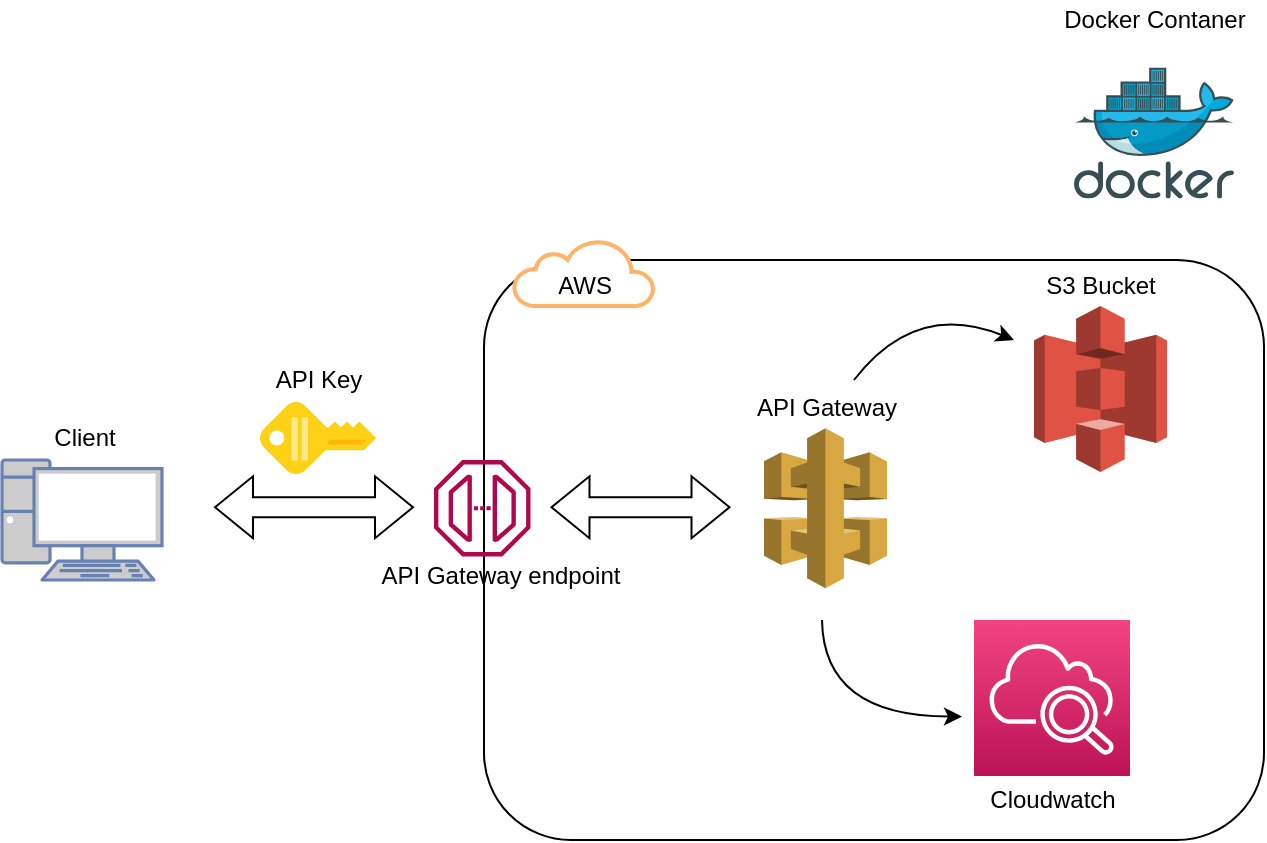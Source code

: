 <mxfile version="19.0.2" type="github">
  <diagram id="6P3FIm2r0GDA6tXvAjxY" name="Page-1">
    <mxGraphModel dx="1138" dy="510" grid="1" gridSize="10" guides="1" tooltips="1" connect="1" arrows="1" fold="1" page="1" pageScale="1" pageWidth="827" pageHeight="1169" math="0" shadow="0">
      <root>
        <mxCell id="0" />
        <mxCell id="1" parent="0" />
        <mxCell id="n9D6QChpnzas4zdLpkA4-5" value="" style="sketch=0;aspect=fixed;html=1;points=[];align=center;image;fontSize=12;image=img/lib/mscae/Docker.svg;" vertex="1" parent="1">
          <mxGeometry x="540" y="113.7" width="80" height="65.6" as="geometry" />
        </mxCell>
        <mxCell id="n9D6QChpnzas4zdLpkA4-6" value="Docker Contaner" style="text;html=1;align=center;verticalAlign=middle;resizable=0;points=[];autosize=1;strokeColor=none;fillColor=none;" vertex="1" parent="1">
          <mxGeometry x="525" y="80" width="110" height="20" as="geometry" />
        </mxCell>
        <mxCell id="n9D6QChpnzas4zdLpkA4-11" value="" style="rounded=1;whiteSpace=wrap;html=1;" vertex="1" parent="1">
          <mxGeometry x="245" y="210" width="390" height="290" as="geometry" />
        </mxCell>
        <mxCell id="n9D6QChpnzas4zdLpkA4-13" value="" style="html=1;verticalLabelPosition=bottom;align=center;labelBackgroundColor=#ffffff;verticalAlign=top;strokeWidth=2;strokeColor=#FFB366;shadow=0;dashed=0;shape=mxgraph.ios7.icons.cloud;" vertex="1" parent="1">
          <mxGeometry x="260" y="200" width="70" height="33" as="geometry" />
        </mxCell>
        <mxCell id="n9D6QChpnzas4zdLpkA4-14" value="AWS" style="text;html=1;align=center;verticalAlign=middle;resizable=0;points=[];autosize=1;strokeColor=none;fillColor=none;" vertex="1" parent="1">
          <mxGeometry x="275" y="213" width="40" height="20" as="geometry" />
        </mxCell>
        <mxCell id="n9D6QChpnzas4zdLpkA4-15" value="" style="fontColor=#0066CC;verticalAlign=top;verticalLabelPosition=bottom;labelPosition=center;align=center;html=1;outlineConnect=0;fillColor=#CCCCCC;strokeColor=#6881B3;gradientColor=none;gradientDirection=north;strokeWidth=2;shape=mxgraph.networks.pc;" vertex="1" parent="1">
          <mxGeometry x="4" y="310" width="80" height="60" as="geometry" />
        </mxCell>
        <mxCell id="n9D6QChpnzas4zdLpkA4-16" value="" style="shape=flexArrow;endArrow=classic;startArrow=classic;html=1;rounded=0;" edge="1" parent="1">
          <mxGeometry width="100" height="100" relative="1" as="geometry">
            <mxPoint x="110" y="333.63" as="sourcePoint" />
            <mxPoint x="210" y="333.63" as="targetPoint" />
          </mxGeometry>
        </mxCell>
        <mxCell id="n9D6QChpnzas4zdLpkA4-17" value="" style="sketch=0;aspect=fixed;html=1;points=[];align=center;image;fontSize=12;image=img/lib/mscae/Key.svg;strokeColor=#FFB366;rotation=-90;" vertex="1" parent="1">
          <mxGeometry x="144" y="270" width="36" height="58.06" as="geometry" />
        </mxCell>
        <mxCell id="n9D6QChpnzas4zdLpkA4-7" value="" style="sketch=0;outlineConnect=0;fontColor=#232F3E;gradientColor=none;fillColor=#B0084D;strokeColor=none;dashed=0;verticalLabelPosition=bottom;verticalAlign=top;align=center;html=1;fontSize=12;fontStyle=0;aspect=fixed;pointerEvents=1;shape=mxgraph.aws4.endpoint;" vertex="1" parent="1">
          <mxGeometry x="220" y="310" width="48.25" height="48.25" as="geometry" />
        </mxCell>
        <mxCell id="n9D6QChpnzas4zdLpkA4-8" value="API Gateway endpoint" style="text;html=1;align=center;verticalAlign=middle;resizable=0;points=[];autosize=1;strokeColor=none;fillColor=none;" vertex="1" parent="1">
          <mxGeometry x="188.25" y="358.25" width="130" height="20" as="geometry" />
        </mxCell>
        <mxCell id="n9D6QChpnzas4zdLpkA4-18" value="Client" style="text;html=1;align=center;verticalAlign=middle;resizable=0;points=[];autosize=1;strokeColor=none;fillColor=none;" vertex="1" parent="1">
          <mxGeometry x="20" y="289.03" width="50" height="20" as="geometry" />
        </mxCell>
        <mxCell id="n9D6QChpnzas4zdLpkA4-19" value="API Key" style="text;html=1;align=center;verticalAlign=middle;resizable=0;points=[];autosize=1;strokeColor=none;fillColor=none;" vertex="1" parent="1">
          <mxGeometry x="132" y="260" width="60" height="20" as="geometry" />
        </mxCell>
        <mxCell id="n9D6QChpnzas4zdLpkA4-20" value="" style="shape=flexArrow;endArrow=classic;startArrow=classic;html=1;rounded=0;" edge="1" parent="1">
          <mxGeometry width="100" height="100" relative="1" as="geometry">
            <mxPoint x="278.25" y="333.63" as="sourcePoint" />
            <mxPoint x="368.25" y="333.63" as="targetPoint" />
          </mxGeometry>
        </mxCell>
        <mxCell id="n9D6QChpnzas4zdLpkA4-3" value="" style="outlineConnect=0;dashed=0;verticalLabelPosition=bottom;verticalAlign=top;align=center;html=1;shape=mxgraph.aws3.api_gateway;fillColor=#D9A741;gradientColor=none;" vertex="1" parent="1">
          <mxGeometry x="385" y="294.13" width="61.5" height="80" as="geometry" />
        </mxCell>
        <mxCell id="n9D6QChpnzas4zdLpkA4-4" value="API Gateway" style="text;html=1;align=center;verticalAlign=middle;resizable=0;points=[];autosize=1;strokeColor=none;fillColor=none;" vertex="1" parent="1">
          <mxGeometry x="370.75" y="274.13" width="90" height="20" as="geometry" />
        </mxCell>
        <mxCell id="n9D6QChpnzas4zdLpkA4-22" value="" style="sketch=0;points=[[0,0,0],[0.25,0,0],[0.5,0,0],[0.75,0,0],[1,0,0],[0,1,0],[0.25,1,0],[0.5,1,0],[0.75,1,0],[1,1,0],[0,0.25,0],[0,0.5,0],[0,0.75,0],[1,0.25,0],[1,0.5,0],[1,0.75,0]];points=[[0,0,0],[0.25,0,0],[0.5,0,0],[0.75,0,0],[1,0,0],[0,1,0],[0.25,1,0],[0.5,1,0],[0.75,1,0],[1,1,0],[0,0.25,0],[0,0.5,0],[0,0.75,0],[1,0.25,0],[1,0.5,0],[1,0.75,0]];outlineConnect=0;fontColor=#232F3E;gradientColor=#F34482;gradientDirection=north;fillColor=#BC1356;strokeColor=#ffffff;dashed=0;verticalLabelPosition=bottom;verticalAlign=top;align=center;html=1;fontSize=12;fontStyle=0;aspect=fixed;shape=mxgraph.aws4.resourceIcon;resIcon=mxgraph.aws4.cloudwatch_2;" vertex="1" parent="1">
          <mxGeometry x="490" y="390" width="78" height="78" as="geometry" />
        </mxCell>
        <mxCell id="n9D6QChpnzas4zdLpkA4-10" value="Cloudwatch" style="text;html=1;align=center;verticalAlign=middle;resizable=0;points=[];autosize=1;strokeColor=none;fillColor=none;" vertex="1" parent="1">
          <mxGeometry x="489" y="470" width="80" height="20" as="geometry" />
        </mxCell>
        <mxCell id="n9D6QChpnzas4zdLpkA4-1" value="" style="outlineConnect=0;dashed=0;verticalLabelPosition=bottom;verticalAlign=top;align=center;html=1;shape=mxgraph.aws3.s3;fillColor=#E05243;gradientColor=none;" vertex="1" parent="1">
          <mxGeometry x="520" y="233" width="66.5" height="83" as="geometry" />
        </mxCell>
        <mxCell id="n9D6QChpnzas4zdLpkA4-2" value="S3 Bucket" style="text;html=1;align=center;verticalAlign=middle;resizable=0;points=[];autosize=1;strokeColor=none;fillColor=none;" vertex="1" parent="1">
          <mxGeometry x="518.25" y="213" width="70" height="20" as="geometry" />
        </mxCell>
        <mxCell id="n9D6QChpnzas4zdLpkA4-24" value="" style="curved=1;endArrow=classic;html=1;rounded=0;" edge="1" parent="1">
          <mxGeometry width="50" height="50" relative="1" as="geometry">
            <mxPoint x="414" y="390" as="sourcePoint" />
            <mxPoint x="484" y="438.25" as="targetPoint" />
            <Array as="points">
              <mxPoint x="414.75" y="438.25" />
            </Array>
          </mxGeometry>
        </mxCell>
        <mxCell id="n9D6QChpnzas4zdLpkA4-25" value="" style="curved=1;endArrow=classic;html=1;rounded=0;" edge="1" parent="1">
          <mxGeometry width="50" height="50" relative="1" as="geometry">
            <mxPoint x="430" y="270" as="sourcePoint" />
            <mxPoint x="510" y="250" as="targetPoint" />
            <Array as="points">
              <mxPoint x="460.75" y="230" />
            </Array>
          </mxGeometry>
        </mxCell>
      </root>
    </mxGraphModel>
  </diagram>
</mxfile>
